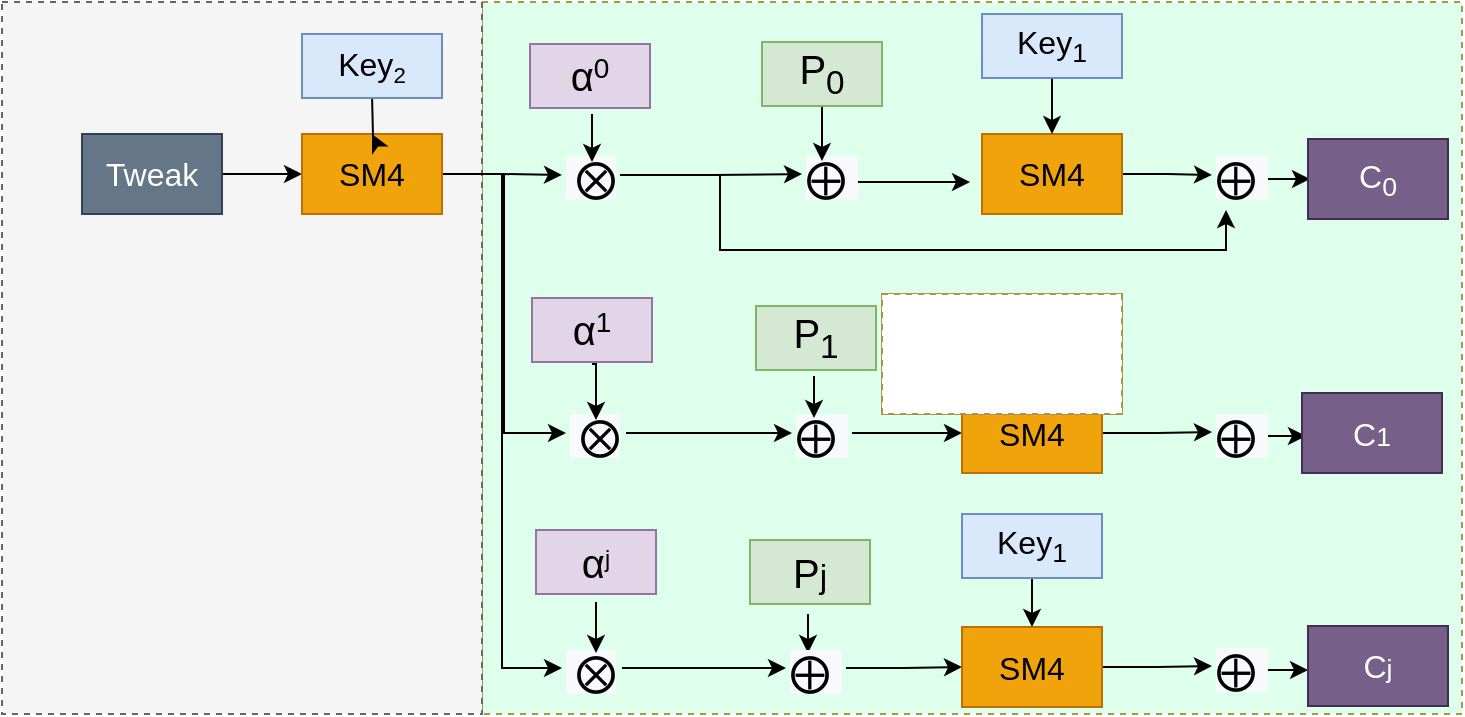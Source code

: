 <mxfile version="20.2.4" type="github">
  <diagram id="vxEQ55yAV3wUE28LkBF-" name="Page-1">
    <mxGraphModel dx="1185" dy="588" grid="1" gridSize="10" guides="1" tooltips="1" connect="1" arrows="1" fold="1" page="1" pageScale="1" pageWidth="827" pageHeight="1169" math="0" shadow="0">
      <root>
        <mxCell id="0" />
        <mxCell id="1" parent="0" />
        <mxCell id="I90uojJ2yvvB7msEJ_s_-74" value="" style="rounded=0;whiteSpace=wrap;html=1;dashed=1;fontSize=14;strokeColor=#AD9346;fillColor=#DEFFEB;" vertex="1" parent="1">
          <mxGeometry x="330" y="124" width="490" height="356" as="geometry" />
        </mxCell>
        <mxCell id="I90uojJ2yvvB7msEJ_s_-72" value="" style="rounded=0;whiteSpace=wrap;html=1;fontSize=14;strokeColor=#666666;fillColor=#f5f5f5;dashed=1;fontColor=#333333;" vertex="1" parent="1">
          <mxGeometry x="90" y="124" width="240" height="356" as="geometry" />
        </mxCell>
        <mxCell id="I90uojJ2yvvB7msEJ_s_-4" value="" style="edgeStyle=orthogonalEdgeStyle;rounded=0;orthogonalLoop=1;jettySize=auto;html=1;fontSize=16;" edge="1" parent="1" source="I90uojJ2yvvB7msEJ_s_-1" target="I90uojJ2yvvB7msEJ_s_-2">
          <mxGeometry relative="1" as="geometry" />
        </mxCell>
        <mxCell id="I90uojJ2yvvB7msEJ_s_-1" value="Tweak" style="rounded=0;whiteSpace=wrap;html=1;fontSize=16;fillColor=#647687;fontColor=#ffffff;strokeColor=#314354;" vertex="1" parent="1">
          <mxGeometry x="130" y="190" width="70" height="40" as="geometry" />
        </mxCell>
        <mxCell id="I90uojJ2yvvB7msEJ_s_-11" value="" style="edgeStyle=orthogonalEdgeStyle;rounded=0;orthogonalLoop=1;jettySize=auto;html=1;fontSize=20;" edge="1" parent="1" source="I90uojJ2yvvB7msEJ_s_-2" target="I90uojJ2yvvB7msEJ_s_-9">
          <mxGeometry relative="1" as="geometry" />
        </mxCell>
        <mxCell id="I90uojJ2yvvB7msEJ_s_-19" style="edgeStyle=orthogonalEdgeStyle;rounded=0;orthogonalLoop=1;jettySize=auto;html=1;exitX=1;exitY=0.5;exitDx=0;exitDy=0;entryX=0;entryY=0.5;entryDx=0;entryDy=0;fontSize=14;" edge="1" parent="1" source="I90uojJ2yvvB7msEJ_s_-2" target="I90uojJ2yvvB7msEJ_s_-18">
          <mxGeometry relative="1" as="geometry" />
        </mxCell>
        <mxCell id="I90uojJ2yvvB7msEJ_s_-21" style="edgeStyle=orthogonalEdgeStyle;rounded=0;orthogonalLoop=1;jettySize=auto;html=1;exitX=1;exitY=0.5;exitDx=0;exitDy=0;entryX=0;entryY=0.5;entryDx=0;entryDy=0;fontSize=14;" edge="1" parent="1" source="I90uojJ2yvvB7msEJ_s_-2" target="I90uojJ2yvvB7msEJ_s_-20">
          <mxGeometry relative="1" as="geometry" />
        </mxCell>
        <mxCell id="I90uojJ2yvvB7msEJ_s_-2" value="SM4" style="rounded=0;whiteSpace=wrap;html=1;fontSize=16;fillColor=#f0a30a;strokeColor=#BD7000;fontColor=#000000;" vertex="1" parent="1">
          <mxGeometry x="240" y="190" width="70" height="40" as="geometry" />
        </mxCell>
        <mxCell id="I90uojJ2yvvB7msEJ_s_-5" value="" style="edgeStyle=orthogonalEdgeStyle;rounded=0;orthogonalLoop=1;jettySize=auto;html=1;fontSize=16;" edge="1" parent="1" target="I90uojJ2yvvB7msEJ_s_-2">
          <mxGeometry relative="1" as="geometry">
            <mxPoint x="275" y="170" as="sourcePoint" />
          </mxGeometry>
        </mxCell>
        <mxCell id="I90uojJ2yvvB7msEJ_s_-66" value="" style="edgeStyle=orthogonalEdgeStyle;rounded=0;orthogonalLoop=1;jettySize=auto;html=1;fontSize=14;" edge="1" parent="1">
          <mxGeometry relative="1" as="geometry">
            <mxPoint x="715" y="458" as="sourcePoint" />
            <mxPoint x="743" y="457.524" as="targetPoint" />
          </mxGeometry>
        </mxCell>
        <mxCell id="I90uojJ2yvvB7msEJ_s_-7" value="&lt;span style=&quot;color: rgb(0, 0, 0); font-family: Helvetica; font-size: 20px; font-style: normal; font-variant-ligatures: normal; font-variant-caps: normal; font-weight: 400; letter-spacing: normal; orphans: 2; text-align: left; text-indent: 0px; text-transform: none; widows: 2; word-spacing: 0px; -webkit-text-stroke-width: 0px; background-color: rgb(248, 249, 250); text-decoration-thickness: initial; text-decoration-style: initial; text-decoration-color: initial;&quot;&gt;&lt;font face=&quot;微软雅黑&quot; style=&quot;font-size: 20px;&quot;&gt;⨁&lt;/font&gt;&lt;/span&gt;&lt;span style=&quot;color: rgb(0, 0, 0); font-family: Helvetica; font-size: 20px; font-style: normal; font-variant-ligatures: normal; font-variant-caps: normal; font-weight: 400; letter-spacing: normal; orphans: 2; text-align: left; text-indent: 0px; text-transform: none; widows: 2; word-spacing: 0px; -webkit-text-stroke-width: 0px; background-color: rgb(248, 249, 250); text-decoration-thickness: initial; text-decoration-style: initial; text-decoration-color: initial;&quot;&gt;&amp;nbsp;&lt;/span&gt;" style="text;whiteSpace=wrap;html=1;fontSize=20;" vertex="1" parent="1">
          <mxGeometry x="695" y="438.5" width="30" height="35" as="geometry" />
        </mxCell>
        <mxCell id="I90uojJ2yvvB7msEJ_s_-32" value="" style="edgeStyle=orthogonalEdgeStyle;rounded=0;orthogonalLoop=1;jettySize=auto;html=1;fontSize=14;" edge="1" parent="1" source="I90uojJ2yvvB7msEJ_s_-9" target="I90uojJ2yvvB7msEJ_s_-31">
          <mxGeometry relative="1" as="geometry" />
        </mxCell>
        <mxCell id="I90uojJ2yvvB7msEJ_s_-43" style="edgeStyle=orthogonalEdgeStyle;rounded=0;orthogonalLoop=1;jettySize=auto;html=1;exitX=1;exitY=0.5;exitDx=0;exitDy=0;entryX=0.25;entryY=1;entryDx=0;entryDy=0;fontSize=14;" edge="1" parent="1">
          <mxGeometry relative="1" as="geometry">
            <mxPoint x="399" y="210.5" as="sourcePoint" />
            <mxPoint x="701.5" y="228" as="targetPoint" />
            <Array as="points">
              <mxPoint x="449" y="211" />
              <mxPoint x="449" y="248" />
              <mxPoint x="702" y="248" />
              <mxPoint x="702" y="228" />
            </Array>
          </mxGeometry>
        </mxCell>
        <mxCell id="I90uojJ2yvvB7msEJ_s_-9" value="&lt;span style=&quot;color: rgb(0, 0, 0); font-family: 微软雅黑; font-style: normal; font-variant-ligatures: normal; font-variant-caps: normal; font-weight: 400; letter-spacing: normal; orphans: 2; text-align: left; text-indent: 0px; text-transform: none; widows: 2; word-spacing: 0px; -webkit-text-stroke-width: 0px; background-color: rgb(248, 249, 250); text-decoration-thickness: initial; text-decoration-style: initial; text-decoration-color: initial; float: none; display: inline !important;&quot;&gt;&lt;font style=&quot;font-size: 20px;&quot;&gt;&amp;nbsp;⨂&lt;/font&gt;&lt;/span&gt;" style="text;whiteSpace=wrap;html=1;fontSize=20;" vertex="1" parent="1">
          <mxGeometry x="370" y="193" width="30" height="35" as="geometry" />
        </mxCell>
        <mxCell id="I90uojJ2yvvB7msEJ_s_-12" value="&lt;p class=&quot;MsoNormal&quot;&gt;&lt;br&gt;&lt;/p&gt;" style="text;whiteSpace=wrap;html=1;fontSize=20;" vertex="1" parent="1">
          <mxGeometry x="600" y="330" width="30" height="50" as="geometry" />
        </mxCell>
        <mxCell id="I90uojJ2yvvB7msEJ_s_-17" value="" style="edgeStyle=orthogonalEdgeStyle;rounded=0;orthogonalLoop=1;jettySize=auto;html=1;fontSize=14;" edge="1" parent="1">
          <mxGeometry relative="1" as="geometry">
            <mxPoint x="385.0" y="180" as="sourcePoint" />
            <mxPoint x="385.0" y="204" as="targetPoint" />
          </mxGeometry>
        </mxCell>
        <mxCell id="I90uojJ2yvvB7msEJ_s_-45" value="" style="edgeStyle=orthogonalEdgeStyle;rounded=0;orthogonalLoop=1;jettySize=auto;html=1;fontSize=14;" edge="1" parent="1" source="I90uojJ2yvvB7msEJ_s_-18" target="I90uojJ2yvvB7msEJ_s_-44">
          <mxGeometry relative="1" as="geometry" />
        </mxCell>
        <mxCell id="I90uojJ2yvvB7msEJ_s_-18" value="&lt;span style=&quot;color: rgb(0, 0, 0); font-family: 微软雅黑; font-style: normal; font-variant-ligatures: normal; font-variant-caps: normal; font-weight: 400; letter-spacing: normal; orphans: 2; text-align: left; text-indent: 0px; text-transform: none; widows: 2; word-spacing: 0px; -webkit-text-stroke-width: 0px; background-color: rgb(248, 249, 250); text-decoration-thickness: initial; text-decoration-style: initial; text-decoration-color: initial; float: none; display: inline !important;&quot;&gt;&lt;font style=&quot;font-size: 20px;&quot;&gt;&amp;nbsp;⨂&lt;/font&gt;&lt;/span&gt;" style="text;whiteSpace=wrap;html=1;fontSize=20;" vertex="1" parent="1">
          <mxGeometry x="372" y="322" width="30" height="35" as="geometry" />
        </mxCell>
        <mxCell id="I90uojJ2yvvB7msEJ_s_-59" value="" style="edgeStyle=orthogonalEdgeStyle;rounded=0;orthogonalLoop=1;jettySize=auto;html=1;fontSize=14;" edge="1" parent="1" source="I90uojJ2yvvB7msEJ_s_-20" target="I90uojJ2yvvB7msEJ_s_-58">
          <mxGeometry relative="1" as="geometry" />
        </mxCell>
        <mxCell id="I90uojJ2yvvB7msEJ_s_-20" value="&lt;span style=&quot;color: rgb(0, 0, 0); font-family: 微软雅黑; font-style: normal; font-variant-ligatures: normal; font-variant-caps: normal; font-weight: 400; letter-spacing: normal; orphans: 2; text-align: left; text-indent: 0px; text-transform: none; widows: 2; word-spacing: 0px; -webkit-text-stroke-width: 0px; background-color: rgb(248, 249, 250); text-decoration-thickness: initial; text-decoration-style: initial; text-decoration-color: initial; float: none; display: inline !important;&quot;&gt;&lt;font style=&quot;font-size: 20px;&quot;&gt;&amp;nbsp;⨂&lt;/font&gt;&lt;/span&gt;" style="text;whiteSpace=wrap;html=1;fontSize=20;" vertex="1" parent="1">
          <mxGeometry x="370" y="439.5" width="30" height="35" as="geometry" />
        </mxCell>
        <mxCell id="I90uojJ2yvvB7msEJ_s_-22" value="&lt;span style=&quot;font-family: Arial; font-size: 20px; text-align: left;&quot;&gt;α&lt;/span&gt;&lt;span style=&quot;font-family: Arial; text-align: left;&quot;&gt;&lt;sup style=&quot;&quot;&gt;&lt;font style=&quot;font-size: 14px;&quot;&gt;0&lt;/font&gt;&lt;/sup&gt;&lt;/span&gt;" style="rounded=0;whiteSpace=wrap;html=1;fontSize=16;fillColor=#e1d5e7;strokeColor=#9673a6;" vertex="1" parent="1">
          <mxGeometry x="354" y="145" width="60" height="32" as="geometry" />
        </mxCell>
        <mxCell id="I90uojJ2yvvB7msEJ_s_-27" style="edgeStyle=orthogonalEdgeStyle;rounded=0;orthogonalLoop=1;jettySize=auto;html=1;exitX=0.5;exitY=1;exitDx=0;exitDy=0;entryX=0.5;entryY=0;entryDx=0;entryDy=0;fontSize=14;" edge="1" parent="1">
          <mxGeometry relative="1" as="geometry">
            <mxPoint x="385" y="305" as="sourcePoint" />
            <mxPoint x="387" y="333" as="targetPoint" />
          </mxGeometry>
        </mxCell>
        <mxCell id="I90uojJ2yvvB7msEJ_s_-23" value="&lt;span style=&quot;font-family: Arial; font-size: 20px; text-align: left;&quot;&gt;α&lt;/span&gt;&lt;span style=&quot;font-family: Arial; text-align: left;&quot;&gt;&lt;sup style=&quot;&quot;&gt;&lt;font style=&quot;font-size: 14px;&quot;&gt;1&lt;/font&gt;&lt;/sup&gt;&lt;/span&gt;" style="rounded=0;whiteSpace=wrap;html=1;fontSize=16;fillColor=#e1d5e7;strokeColor=#9673a6;" vertex="1" parent="1">
          <mxGeometry x="355" y="272" width="60" height="32" as="geometry" />
        </mxCell>
        <mxCell id="I90uojJ2yvvB7msEJ_s_-30" value="" style="edgeStyle=orthogonalEdgeStyle;rounded=0;orthogonalLoop=1;jettySize=auto;html=1;fontSize=14;" edge="1" parent="1">
          <mxGeometry relative="1" as="geometry">
            <mxPoint x="387.0" y="424" as="sourcePoint" />
            <mxPoint x="387.0" y="449.5" as="targetPoint" />
          </mxGeometry>
        </mxCell>
        <mxCell id="I90uojJ2yvvB7msEJ_s_-28" value="&lt;span style=&quot;font-family: Arial; font-size: 20px; text-align: left;&quot;&gt;α&lt;/span&gt;&lt;span style=&quot;font-family: Arial; text-align: left; font-size: 14px;&quot;&gt;&lt;sup&gt;j&lt;/sup&gt;&lt;/span&gt;" style="rounded=0;whiteSpace=wrap;html=1;fontSize=16;fillColor=#e1d5e7;strokeColor=#9673a6;" vertex="1" parent="1">
          <mxGeometry x="357" y="388" width="60" height="32" as="geometry" />
        </mxCell>
        <mxCell id="I90uojJ2yvvB7msEJ_s_-34" value="" style="edgeStyle=orthogonalEdgeStyle;rounded=0;orthogonalLoop=1;jettySize=auto;html=1;fontSize=14;" edge="1" parent="1">
          <mxGeometry relative="1" as="geometry">
            <mxPoint x="514" y="214" as="sourcePoint" />
            <mxPoint x="574" y="214" as="targetPoint" />
          </mxGeometry>
        </mxCell>
        <mxCell id="I90uojJ2yvvB7msEJ_s_-31" value="&lt;span style=&quot;color: rgb(0, 0, 0); font-family: Helvetica; font-size: 20px; font-style: normal; font-variant-ligatures: normal; font-variant-caps: normal; font-weight: 400; letter-spacing: normal; orphans: 2; text-align: left; text-indent: 0px; text-transform: none; widows: 2; word-spacing: 0px; -webkit-text-stroke-width: 0px; background-color: rgb(248, 249, 250); text-decoration-thickness: initial; text-decoration-style: initial; text-decoration-color: initial;&quot;&gt;&lt;font face=&quot;微软雅黑&quot; style=&quot;font-size: 20px;&quot;&gt;⨁&lt;/font&gt;&lt;/span&gt;&lt;span style=&quot;color: rgb(0, 0, 0); font-family: Helvetica; font-size: 20px; font-style: normal; font-variant-ligatures: normal; font-variant-caps: normal; font-weight: 400; letter-spacing: normal; orphans: 2; text-align: left; text-indent: 0px; text-transform: none; widows: 2; word-spacing: 0px; -webkit-text-stroke-width: 0px; background-color: rgb(248, 249, 250); text-decoration-thickness: initial; text-decoration-style: initial; text-decoration-color: initial;&quot;&gt;&amp;nbsp;&lt;/span&gt;" style="text;whiteSpace=wrap;html=1;fontSize=20;" vertex="1" parent="1">
          <mxGeometry x="490" y="192.5" width="30" height="35" as="geometry" />
        </mxCell>
        <mxCell id="I90uojJ2yvvB7msEJ_s_-36" value="" style="edgeStyle=orthogonalEdgeStyle;rounded=0;orthogonalLoop=1;jettySize=auto;html=1;fontSize=14;" edge="1" parent="1" source="I90uojJ2yvvB7msEJ_s_-33" target="I90uojJ2yvvB7msEJ_s_-35">
          <mxGeometry relative="1" as="geometry" />
        </mxCell>
        <mxCell id="I90uojJ2yvvB7msEJ_s_-33" value="SM4" style="rounded=0;whiteSpace=wrap;html=1;fontSize=16;fillColor=#f0a30a;strokeColor=#BD7000;fontColor=#000000;" vertex="1" parent="1">
          <mxGeometry x="580" y="190" width="70" height="40" as="geometry" />
        </mxCell>
        <mxCell id="I90uojJ2yvvB7msEJ_s_-38" value="" style="edgeStyle=orthogonalEdgeStyle;rounded=0;orthogonalLoop=1;jettySize=auto;html=1;fontSize=14;" edge="1" parent="1">
          <mxGeometry relative="1" as="geometry">
            <mxPoint x="715" y="212.524" as="sourcePoint" />
            <mxPoint x="744" y="212.0" as="targetPoint" />
          </mxGeometry>
        </mxCell>
        <mxCell id="I90uojJ2yvvB7msEJ_s_-35" value="&lt;span style=&quot;color: rgb(0, 0, 0); font-family: Helvetica; font-size: 20px; font-style: normal; font-variant-ligatures: normal; font-variant-caps: normal; font-weight: 400; letter-spacing: normal; orphans: 2; text-align: left; text-indent: 0px; text-transform: none; widows: 2; word-spacing: 0px; -webkit-text-stroke-width: 0px; background-color: rgb(248, 249, 250); text-decoration-thickness: initial; text-decoration-style: initial; text-decoration-color: initial;&quot;&gt;&lt;font face=&quot;微软雅黑&quot; style=&quot;font-size: 20px;&quot;&gt;⨁&lt;/font&gt;&lt;/span&gt;&lt;span style=&quot;color: rgb(0, 0, 0); font-family: Helvetica; font-size: 20px; font-style: normal; font-variant-ligatures: normal; font-variant-caps: normal; font-weight: 400; letter-spacing: normal; orphans: 2; text-align: left; text-indent: 0px; text-transform: none; widows: 2; word-spacing: 0px; -webkit-text-stroke-width: 0px; background-color: rgb(248, 249, 250); text-decoration-thickness: initial; text-decoration-style: initial; text-decoration-color: initial;&quot;&gt;&amp;nbsp;&lt;/span&gt;" style="text;whiteSpace=wrap;html=1;fontSize=20;" vertex="1" parent="1">
          <mxGeometry x="695" y="193" width="30" height="35" as="geometry" />
        </mxCell>
        <mxCell id="I90uojJ2yvvB7msEJ_s_-37" value="C&lt;sub&gt;0&lt;/sub&gt;" style="rounded=0;whiteSpace=wrap;html=1;fontSize=16;fillColor=#76608a;fontColor=#ffffff;strokeColor=#432D57;" vertex="1" parent="1">
          <mxGeometry x="743" y="192.5" width="70" height="40" as="geometry" />
        </mxCell>
        <mxCell id="I90uojJ2yvvB7msEJ_s_-40" value="" style="edgeStyle=orthogonalEdgeStyle;rounded=0;orthogonalLoop=1;jettySize=auto;html=1;fontSize=14;" edge="1" parent="1">
          <mxGeometry relative="1" as="geometry">
            <mxPoint x="500.0" y="173.0" as="sourcePoint" />
            <mxPoint x="500.0" y="203.5" as="targetPoint" />
          </mxGeometry>
        </mxCell>
        <mxCell id="I90uojJ2yvvB7msEJ_s_-39" value="&lt;div style=&quot;text-align: left;&quot;&gt;&lt;span style=&quot;background-color: initial; font-size: 20px;&quot;&gt;&lt;font face=&quot;Arial&quot;&gt;P&lt;sub&gt;0&lt;/sub&gt;&lt;/font&gt;&lt;/span&gt;&lt;/div&gt;" style="rounded=0;whiteSpace=wrap;html=1;fontSize=16;fillColor=#d5e8d4;strokeColor=#82b366;" vertex="1" parent="1">
          <mxGeometry x="470" y="144" width="60" height="32" as="geometry" />
        </mxCell>
        <mxCell id="I90uojJ2yvvB7msEJ_s_-42" value="" style="edgeStyle=orthogonalEdgeStyle;rounded=0;orthogonalLoop=1;jettySize=auto;html=1;fontSize=14;" edge="1" parent="1" source="I90uojJ2yvvB7msEJ_s_-41" target="I90uojJ2yvvB7msEJ_s_-33">
          <mxGeometry relative="1" as="geometry" />
        </mxCell>
        <mxCell id="I90uojJ2yvvB7msEJ_s_-41" value="Key&lt;sub&gt;1&lt;/sub&gt;" style="rounded=0;whiteSpace=wrap;html=1;fontSize=16;fillColor=#dae8fc;strokeColor=#6c8ebf;" vertex="1" parent="1">
          <mxGeometry x="580" y="130" width="70" height="32" as="geometry" />
        </mxCell>
        <mxCell id="I90uojJ2yvvB7msEJ_s_-49" value="" style="edgeStyle=orthogonalEdgeStyle;rounded=0;orthogonalLoop=1;jettySize=auto;html=1;fontSize=14;" edge="1" parent="1" source="I90uojJ2yvvB7msEJ_s_-44" target="I90uojJ2yvvB7msEJ_s_-48">
          <mxGeometry relative="1" as="geometry" />
        </mxCell>
        <mxCell id="I90uojJ2yvvB7msEJ_s_-44" value="&lt;span style=&quot;color: rgb(0, 0, 0); font-family: Helvetica; font-size: 20px; font-style: normal; font-variant-ligatures: normal; font-variant-caps: normal; font-weight: 400; letter-spacing: normal; orphans: 2; text-align: left; text-indent: 0px; text-transform: none; widows: 2; word-spacing: 0px; -webkit-text-stroke-width: 0px; background-color: rgb(248, 249, 250); text-decoration-thickness: initial; text-decoration-style: initial; text-decoration-color: initial;&quot;&gt;&lt;font face=&quot;微软雅黑&quot; style=&quot;font-size: 20px;&quot;&gt;⨁&lt;/font&gt;&lt;/span&gt;&lt;span style=&quot;color: rgb(0, 0, 0); font-family: Helvetica; font-size: 20px; font-style: normal; font-variant-ligatures: normal; font-variant-caps: normal; font-weight: 400; letter-spacing: normal; orphans: 2; text-align: left; text-indent: 0px; text-transform: none; widows: 2; word-spacing: 0px; -webkit-text-stroke-width: 0px; background-color: rgb(248, 249, 250); text-decoration-thickness: initial; text-decoration-style: initial; text-decoration-color: initial;&quot;&gt;&amp;nbsp;&lt;/span&gt;" style="text;whiteSpace=wrap;html=1;fontSize=20;" vertex="1" parent="1">
          <mxGeometry x="485" y="322" width="30" height="35" as="geometry" />
        </mxCell>
        <mxCell id="I90uojJ2yvvB7msEJ_s_-47" value="" style="edgeStyle=orthogonalEdgeStyle;rounded=0;orthogonalLoop=1;jettySize=auto;html=1;fontSize=14;" edge="1" parent="1">
          <mxGeometry relative="1" as="geometry">
            <mxPoint x="496.0" y="311" as="sourcePoint" />
            <mxPoint x="496.0" y="332" as="targetPoint" />
          </mxGeometry>
        </mxCell>
        <mxCell id="I90uojJ2yvvB7msEJ_s_-46" value="&lt;div style=&quot;text-align: left;&quot;&gt;&lt;span style=&quot;background-color: initial; font-size: 20px;&quot;&gt;&lt;font face=&quot;Arial&quot;&gt;P&lt;sub&gt;1&lt;/sub&gt;&lt;/font&gt;&lt;/span&gt;&lt;/div&gt;" style="rounded=0;whiteSpace=wrap;html=1;fontSize=16;fillColor=#d5e8d4;strokeColor=#82b366;" vertex="1" parent="1">
          <mxGeometry x="467" y="276" width="60" height="32" as="geometry" />
        </mxCell>
        <mxCell id="I90uojJ2yvvB7msEJ_s_-53" value="" style="edgeStyle=orthogonalEdgeStyle;rounded=0;orthogonalLoop=1;jettySize=auto;html=1;fontSize=14;" edge="1" parent="1" source="I90uojJ2yvvB7msEJ_s_-48" target="I90uojJ2yvvB7msEJ_s_-52">
          <mxGeometry relative="1" as="geometry" />
        </mxCell>
        <mxCell id="I90uojJ2yvvB7msEJ_s_-48" value="SM4" style="rounded=0;whiteSpace=wrap;html=1;fontSize=16;fillColor=#f0a30a;strokeColor=#BD7000;fontColor=#000000;" vertex="1" parent="1">
          <mxGeometry x="570" y="319.5" width="70" height="40" as="geometry" />
        </mxCell>
        <mxCell id="I90uojJ2yvvB7msEJ_s_-51" value="" style="edgeStyle=orthogonalEdgeStyle;rounded=0;orthogonalLoop=1;jettySize=auto;html=1;fontSize=14;" edge="1" parent="1" source="I90uojJ2yvvB7msEJ_s_-50" target="I90uojJ2yvvB7msEJ_s_-48">
          <mxGeometry relative="1" as="geometry" />
        </mxCell>
        <mxCell id="I90uojJ2yvvB7msEJ_s_-50" value="Key&lt;sub&gt;1&lt;/sub&gt;" style="rounded=0;whiteSpace=wrap;html=1;fontSize=16;fillColor=#dae8fc;strokeColor=#6c8ebf;" vertex="1" parent="1">
          <mxGeometry x="570" y="270" width="70" height="32" as="geometry" />
        </mxCell>
        <mxCell id="I90uojJ2yvvB7msEJ_s_-55" value="" style="edgeStyle=orthogonalEdgeStyle;rounded=0;orthogonalLoop=1;jettySize=auto;html=1;fontSize=14;" edge="1" parent="1">
          <mxGeometry relative="1" as="geometry">
            <mxPoint x="717" y="341" as="sourcePoint" />
            <mxPoint x="742" y="341" as="targetPoint" />
          </mxGeometry>
        </mxCell>
        <mxCell id="I90uojJ2yvvB7msEJ_s_-52" value="&lt;span style=&quot;color: rgb(0, 0, 0); font-family: Helvetica; font-size: 20px; font-style: normal; font-variant-ligatures: normal; font-variant-caps: normal; font-weight: 400; letter-spacing: normal; orphans: 2; text-align: left; text-indent: 0px; text-transform: none; widows: 2; word-spacing: 0px; -webkit-text-stroke-width: 0px; background-color: rgb(248, 249, 250); text-decoration-thickness: initial; text-decoration-style: initial; text-decoration-color: initial;&quot;&gt;&lt;font face=&quot;微软雅黑&quot; style=&quot;font-size: 20px;&quot;&gt;⨁&lt;/font&gt;&lt;/span&gt;&lt;span style=&quot;color: rgb(0, 0, 0); font-family: Helvetica; font-size: 20px; font-style: normal; font-variant-ligatures: normal; font-variant-caps: normal; font-weight: 400; letter-spacing: normal; orphans: 2; text-align: left; text-indent: 0px; text-transform: none; widows: 2; word-spacing: 0px; -webkit-text-stroke-width: 0px; background-color: rgb(248, 249, 250); text-decoration-thickness: initial; text-decoration-style: initial; text-decoration-color: initial;&quot;&gt;&amp;nbsp;&lt;/span&gt;" style="text;whiteSpace=wrap;html=1;fontSize=20;" vertex="1" parent="1">
          <mxGeometry x="695" y="321.5" width="30" height="35" as="geometry" />
        </mxCell>
        <mxCell id="I90uojJ2yvvB7msEJ_s_-54" value="C&lt;span style=&quot;font-size: 13.333px;&quot;&gt;1&lt;/span&gt;" style="rounded=0;whiteSpace=wrap;html=1;fontSize=16;fillColor=#76608a;fontColor=#ffffff;strokeColor=#432D57;" vertex="1" parent="1">
          <mxGeometry x="740" y="319.5" width="70" height="40" as="geometry" />
        </mxCell>
        <mxCell id="I90uojJ2yvvB7msEJ_s_-61" value="" style="edgeStyle=orthogonalEdgeStyle;rounded=0;orthogonalLoop=1;jettySize=auto;html=1;fontSize=14;" edge="1" parent="1">
          <mxGeometry relative="1" as="geometry">
            <mxPoint x="493" y="430" as="sourcePoint" />
            <mxPoint x="493" y="449.5" as="targetPoint" />
          </mxGeometry>
        </mxCell>
        <mxCell id="I90uojJ2yvvB7msEJ_s_-57" value="&lt;div style=&quot;text-align: left;&quot;&gt;&lt;span style=&quot;background-color: initial;&quot;&gt;&lt;font style=&quot;&quot; face=&quot;Arial&quot;&gt;&lt;span style=&quot;font-size: 20px;&quot;&gt;P&lt;/span&gt;&lt;span style=&quot;font-size: 16.667px;&quot;&gt;j&lt;/span&gt;&lt;/font&gt;&lt;/span&gt;&lt;/div&gt;" style="rounded=0;whiteSpace=wrap;html=1;fontSize=16;fillColor=#d5e8d4;strokeColor=#82b366;" vertex="1" parent="1">
          <mxGeometry x="464" y="393" width="60" height="32" as="geometry" />
        </mxCell>
        <mxCell id="I90uojJ2yvvB7msEJ_s_-64" value="" style="edgeStyle=orthogonalEdgeStyle;rounded=0;orthogonalLoop=1;jettySize=auto;html=1;fontSize=14;" edge="1" parent="1" source="I90uojJ2yvvB7msEJ_s_-58" target="I90uojJ2yvvB7msEJ_s_-62">
          <mxGeometry relative="1" as="geometry" />
        </mxCell>
        <mxCell id="I90uojJ2yvvB7msEJ_s_-58" value="&lt;span style=&quot;color: rgb(0, 0, 0); font-family: Helvetica; font-size: 20px; font-style: normal; font-variant-ligatures: normal; font-variant-caps: normal; font-weight: 400; letter-spacing: normal; orphans: 2; text-align: left; text-indent: 0px; text-transform: none; widows: 2; word-spacing: 0px; -webkit-text-stroke-width: 0px; background-color: rgb(248, 249, 250); text-decoration-thickness: initial; text-decoration-style: initial; text-decoration-color: initial;&quot;&gt;&lt;font face=&quot;微软雅黑&quot; style=&quot;font-size: 20px;&quot;&gt;⨁&lt;/font&gt;&lt;/span&gt;&lt;span style=&quot;color: rgb(0, 0, 0); font-family: Helvetica; font-size: 20px; font-style: normal; font-variant-ligatures: normal; font-variant-caps: normal; font-weight: 400; letter-spacing: normal; orphans: 2; text-align: left; text-indent: 0px; text-transform: none; widows: 2; word-spacing: 0px; -webkit-text-stroke-width: 0px; background-color: rgb(248, 249, 250); text-decoration-thickness: initial; text-decoration-style: initial; text-decoration-color: initial;&quot;&gt;&amp;nbsp;&lt;/span&gt;" style="text;whiteSpace=wrap;html=1;fontSize=20;" vertex="1" parent="1">
          <mxGeometry x="482" y="439.5" width="30" height="35" as="geometry" />
        </mxCell>
        <mxCell id="I90uojJ2yvvB7msEJ_s_-63" value="" style="edgeStyle=orthogonalEdgeStyle;rounded=0;orthogonalLoop=1;jettySize=auto;html=1;fontSize=14;" edge="1" parent="1" source="I90uojJ2yvvB7msEJ_s_-62" target="I90uojJ2yvvB7msEJ_s_-7">
          <mxGeometry relative="1" as="geometry" />
        </mxCell>
        <mxCell id="I90uojJ2yvvB7msEJ_s_-62" value="SM4" style="rounded=0;whiteSpace=wrap;html=1;fontSize=16;fillColor=#f0a30a;strokeColor=#BD7000;fontColor=#000000;" vertex="1" parent="1">
          <mxGeometry x="570" y="436.5" width="70" height="40" as="geometry" />
        </mxCell>
        <mxCell id="I90uojJ2yvvB7msEJ_s_-65" value="C&lt;span style=&quot;font-size: 13.333px;&quot;&gt;j&lt;/span&gt;" style="rounded=0;whiteSpace=wrap;html=1;fontSize=16;fillColor=#76608a;fontColor=#ffffff;strokeColor=#432D57;" vertex="1" parent="1">
          <mxGeometry x="743" y="436" width="70" height="40" as="geometry" />
        </mxCell>
        <mxCell id="I90uojJ2yvvB7msEJ_s_-68" value="" style="edgeStyle=orthogonalEdgeStyle;rounded=0;orthogonalLoop=1;jettySize=auto;html=1;fontSize=14;" edge="1" parent="1" source="I90uojJ2yvvB7msEJ_s_-67" target="I90uojJ2yvvB7msEJ_s_-62">
          <mxGeometry relative="1" as="geometry" />
        </mxCell>
        <mxCell id="I90uojJ2yvvB7msEJ_s_-67" value="Key&lt;sub&gt;1&lt;/sub&gt;" style="rounded=0;whiteSpace=wrap;html=1;fontSize=16;fillColor=#dae8fc;strokeColor=#6c8ebf;" vertex="1" parent="1">
          <mxGeometry x="570" y="380" width="70" height="32" as="geometry" />
        </mxCell>
        <mxCell id="I90uojJ2yvvB7msEJ_s_-69" value="Key&lt;span style=&quot;font-size: 13.333px;&quot;&gt;&lt;sub&gt;2&lt;/sub&gt;&lt;/span&gt;" style="rounded=0;whiteSpace=wrap;html=1;fontSize=16;fillColor=#dae8fc;strokeColor=#6c8ebf;" vertex="1" parent="1">
          <mxGeometry x="240" y="140" width="70" height="32" as="geometry" />
        </mxCell>
        <mxCell id="I90uojJ2yvvB7msEJ_s_-70" value="" style="rounded=0;whiteSpace=wrap;html=1;fontSize=14;strokeColor=#AD9346;fillColor=#B8AE93;" vertex="1" parent="1">
          <mxGeometry x="530" y="270" width="120" height="60" as="geometry" />
        </mxCell>
        <mxCell id="I90uojJ2yvvB7msEJ_s_-71" value="" style="rounded=0;whiteSpace=wrap;html=1;fontSize=14;strokeColor=#AD9346;fillColor=#B8AE93;" vertex="1" parent="1">
          <mxGeometry x="530" y="270" width="120" height="60" as="geometry" />
        </mxCell>
        <mxCell id="I90uojJ2yvvB7msEJ_s_-73" value="" style="rounded=0;whiteSpace=wrap;html=1;dashed=1;fontSize=14;strokeColor=#AD9346;fillColor=#FFFFFF;" vertex="1" parent="1">
          <mxGeometry x="530" y="270" width="120" height="60" as="geometry" />
        </mxCell>
      </root>
    </mxGraphModel>
  </diagram>
</mxfile>
